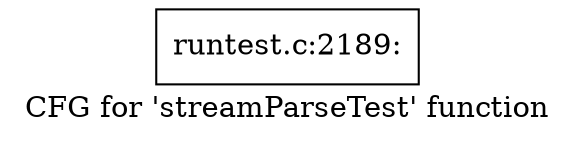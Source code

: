 digraph "CFG for 'streamParseTest' function" {
	label="CFG for 'streamParseTest' function";

	Node0x4188d00 [shape=record,label="{runtest.c:2189:}"];
}
